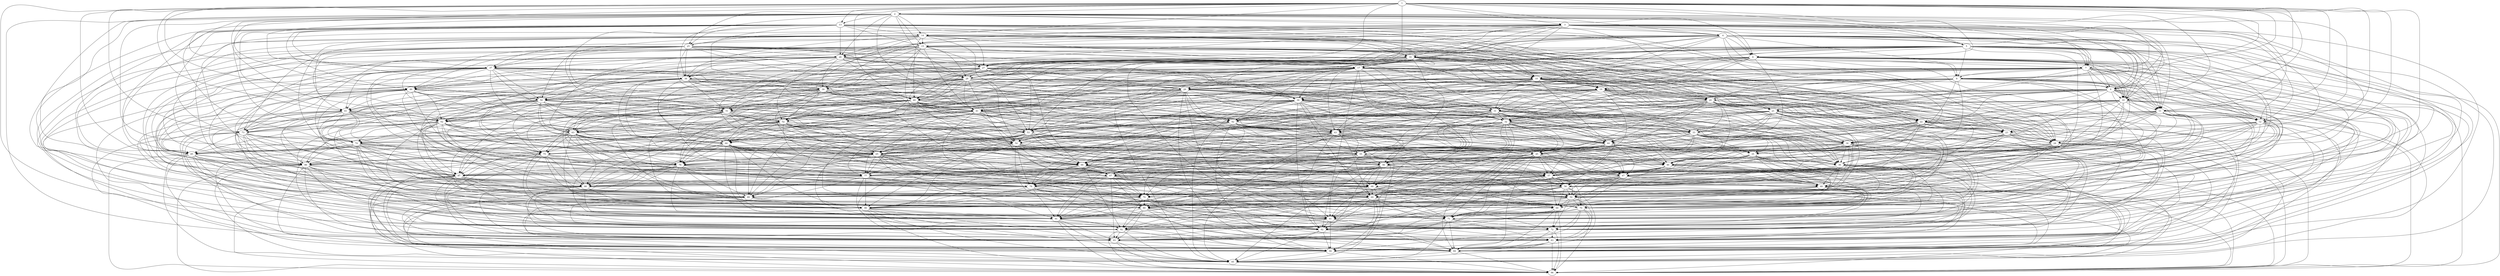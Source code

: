 digraph G {
1 [label="1"];
2 [label="2"];
3 [label="3"];
4 [label="4"];
5 [label="5"];
6 [label="6"];
7 [label="7"];
8 [label="8"];
9 [label="9"];
10 [label="10"];
11 [label="11"];
12 [label="12"];
13 [label="13"];
14 [label="14"];
15 [label="15"];
16 [label="16"];
17 [label="17"];
18 [label="18"];
19 [label="19"];
20 [label="20"];
21 [label="21"];
22 [label="22"];
23 [label="23"];
24 [label="24"];
25 [label="25"];
26 [label="26"];
27 [label="27"];
28 [label="28"];
29 [label="29"];
30 [label="30"];
31 [label="31"];
32 [label="32"];
33 [label="33"];
34 [label="34"];
35 [label="35"];
36 [label="36"];
37 [label="37"];
38 [label="38"];
39 [label="39"];
40 [label="40"];
41 [label="41"];
42 [label="42"];
43 [label="43"];
44 [label="44"];
45 [label="45"];
46 [label="46"];
47 [label="47"];
48 [label="48"];
49 [label="49"];
50 [label="50"];
51 [label="51"];
52 [label="52"];
53 [label="53"];
54 [label="54"];
55 [label="55"];
56 [label="56"];
57 [label="57"];
58 [label="58"];
59 [label="59"];
60 [label="60"];
61 [label="61"];
62 [label="62"];
63 [label="63"];
64 [label="64"];
65 [label="65"];
66 [label="66"];
67 [label="67"];
68 [label="68"];
69 [label="69"];
70 [label="70"];
71 [label="71"];
72 [label="72"];
73 [label="73"];
74 [label="74"];
75 [label="75"];
76 [label="76"];
77 [label="77"];
78 [label="78"];
79 [label="79"];
80 [label="80"];
81 [label="81"];
82 [label="82"];
83 [label="83"];
84 [label="84"];
85 [label="85"];
86 [label="86"];
87 [label="87"];
88 [label="88"];
89 [label="89"];
90 [label="90"];
91 [label="91"];
92 [label="92"];
93 [label="93"];
94 [label="94"];
95 [label="95"];
96 [label="96"];
1 -> 14;
1 -> 27;
1 -> 40;
1 -> 53;
1 -> 66;
1 -> 79;
1 -> 92;
1 -> 2;
1 -> 3;
1 -> 4;
1 -> 5;
1 -> 6;
1 -> 7;
1 -> 8;
1 -> 9;
1 -> 10;
1 -> 11;
1 -> 12;
1 -> 13;
1 -> 25;
1 -> 37;
1 -> 49;
1 -> 61;
1 -> 73;
1 -> 85;
2 -> 15;
2 -> 28;
2 -> 41;
2 -> 54;
2 -> 67;
2 -> 80;
2 -> 93;
2 -> 13;
2 -> 3;
2 -> 4;
2 -> 5;
2 -> 6;
2 -> 7;
2 -> 8;
2 -> 9;
2 -> 10;
2 -> 11;
2 -> 12;
2 -> 14;
2 -> 26;
2 -> 38;
2 -> 50;
2 -> 62;
2 -> 74;
2 -> 86;
3 -> 16;
3 -> 29;
3 -> 42;
3 -> 55;
3 -> 68;
3 -> 81;
3 -> 94;
3 -> 14;
3 -> 25;
3 -> 4;
3 -> 5;
3 -> 6;
3 -> 7;
3 -> 8;
3 -> 9;
3 -> 10;
3 -> 11;
3 -> 12;
3 -> 15;
3 -> 27;
3 -> 39;
3 -> 51;
3 -> 63;
3 -> 75;
3 -> 87;
4 -> 17;
4 -> 30;
4 -> 43;
4 -> 56;
4 -> 69;
4 -> 82;
4 -> 95;
4 -> 15;
4 -> 26;
4 -> 37;
4 -> 5;
4 -> 6;
4 -> 7;
4 -> 8;
4 -> 9;
4 -> 10;
4 -> 11;
4 -> 12;
4 -> 16;
4 -> 28;
4 -> 40;
4 -> 52;
4 -> 64;
4 -> 76;
4 -> 88;
5 -> 18;
5 -> 31;
5 -> 44;
5 -> 57;
5 -> 70;
5 -> 83;
5 -> 96;
5 -> 16;
5 -> 27;
5 -> 38;
5 -> 49;
5 -> 6;
5 -> 7;
5 -> 8;
5 -> 9;
5 -> 10;
5 -> 11;
5 -> 12;
5 -> 17;
5 -> 29;
5 -> 41;
5 -> 53;
5 -> 65;
5 -> 77;
5 -> 89;
6 -> 19;
6 -> 32;
6 -> 45;
6 -> 58;
6 -> 71;
6 -> 84;
6 -> 17;
6 -> 28;
6 -> 39;
6 -> 50;
6 -> 61;
6 -> 7;
6 -> 8;
6 -> 9;
6 -> 10;
6 -> 11;
6 -> 12;
6 -> 18;
6 -> 30;
6 -> 42;
6 -> 54;
6 -> 66;
6 -> 78;
6 -> 90;
7 -> 20;
7 -> 33;
7 -> 46;
7 -> 59;
7 -> 72;
7 -> 18;
7 -> 29;
7 -> 40;
7 -> 51;
7 -> 62;
7 -> 73;
7 -> 8;
7 -> 9;
7 -> 10;
7 -> 11;
7 -> 12;
7 -> 19;
7 -> 31;
7 -> 43;
7 -> 55;
7 -> 67;
7 -> 79;
7 -> 91;
8 -> 21;
8 -> 34;
8 -> 47;
8 -> 60;
8 -> 19;
8 -> 30;
8 -> 41;
8 -> 52;
8 -> 63;
8 -> 74;
8 -> 85;
8 -> 9;
8 -> 10;
8 -> 11;
8 -> 12;
8 -> 20;
8 -> 32;
8 -> 44;
8 -> 56;
8 -> 68;
8 -> 80;
8 -> 92;
9 -> 22;
9 -> 35;
9 -> 48;
9 -> 20;
9 -> 31;
9 -> 42;
9 -> 53;
9 -> 64;
9 -> 75;
9 -> 86;
9 -> 10;
9 -> 11;
9 -> 12;
9 -> 21;
9 -> 33;
9 -> 45;
9 -> 57;
9 -> 69;
9 -> 81;
9 -> 93;
10 -> 23;
10 -> 36;
10 -> 21;
10 -> 32;
10 -> 43;
10 -> 54;
10 -> 65;
10 -> 76;
10 -> 87;
10 -> 11;
10 -> 12;
10 -> 22;
10 -> 34;
10 -> 46;
10 -> 58;
10 -> 70;
10 -> 82;
10 -> 94;
11 -> 24;
11 -> 22;
11 -> 33;
11 -> 44;
11 -> 55;
11 -> 66;
11 -> 77;
11 -> 88;
11 -> 12;
11 -> 23;
11 -> 35;
11 -> 47;
11 -> 59;
11 -> 71;
11 -> 83;
11 -> 95;
12 -> 23;
12 -> 34;
12 -> 45;
12 -> 56;
12 -> 67;
12 -> 78;
12 -> 89;
12 -> 24;
12 -> 36;
12 -> 48;
12 -> 60;
12 -> 72;
12 -> 84;
12 -> 96;
13 -> 26;
13 -> 39;
13 -> 52;
13 -> 65;
13 -> 78;
13 -> 91;
13 -> 14;
13 -> 15;
13 -> 16;
13 -> 17;
13 -> 18;
13 -> 19;
13 -> 20;
13 -> 21;
13 -> 22;
13 -> 23;
13 -> 24;
13 -> 25;
13 -> 37;
13 -> 49;
13 -> 61;
13 -> 73;
13 -> 85;
14 -> 27;
14 -> 40;
14 -> 53;
14 -> 66;
14 -> 79;
14 -> 92;
14 -> 25;
14 -> 15;
14 -> 16;
14 -> 17;
14 -> 18;
14 -> 19;
14 -> 20;
14 -> 21;
14 -> 22;
14 -> 23;
14 -> 24;
14 -> 26;
14 -> 38;
14 -> 50;
14 -> 62;
14 -> 74;
14 -> 86;
15 -> 28;
15 -> 41;
15 -> 54;
15 -> 67;
15 -> 80;
15 -> 93;
15 -> 26;
15 -> 37;
15 -> 16;
15 -> 17;
15 -> 18;
15 -> 19;
15 -> 20;
15 -> 21;
15 -> 22;
15 -> 23;
15 -> 24;
15 -> 27;
15 -> 39;
15 -> 51;
15 -> 63;
15 -> 75;
15 -> 87;
16 -> 29;
16 -> 42;
16 -> 55;
16 -> 68;
16 -> 81;
16 -> 94;
16 -> 27;
16 -> 38;
16 -> 49;
16 -> 17;
16 -> 18;
16 -> 19;
16 -> 20;
16 -> 21;
16 -> 22;
16 -> 23;
16 -> 24;
16 -> 28;
16 -> 40;
16 -> 52;
16 -> 64;
16 -> 76;
16 -> 88;
17 -> 30;
17 -> 43;
17 -> 56;
17 -> 69;
17 -> 82;
17 -> 95;
17 -> 28;
17 -> 39;
17 -> 50;
17 -> 61;
17 -> 18;
17 -> 19;
17 -> 20;
17 -> 21;
17 -> 22;
17 -> 23;
17 -> 24;
17 -> 29;
17 -> 41;
17 -> 53;
17 -> 65;
17 -> 77;
17 -> 89;
18 -> 31;
18 -> 44;
18 -> 57;
18 -> 70;
18 -> 83;
18 -> 96;
18 -> 29;
18 -> 40;
18 -> 51;
18 -> 62;
18 -> 73;
18 -> 19;
18 -> 20;
18 -> 21;
18 -> 22;
18 -> 23;
18 -> 24;
18 -> 30;
18 -> 42;
18 -> 54;
18 -> 66;
18 -> 78;
18 -> 90;
19 -> 32;
19 -> 45;
19 -> 58;
19 -> 71;
19 -> 84;
19 -> 30;
19 -> 41;
19 -> 52;
19 -> 63;
19 -> 74;
19 -> 85;
19 -> 20;
19 -> 21;
19 -> 22;
19 -> 23;
19 -> 24;
19 -> 31;
19 -> 43;
19 -> 55;
19 -> 67;
19 -> 79;
19 -> 91;
20 -> 33;
20 -> 46;
20 -> 59;
20 -> 72;
20 -> 31;
20 -> 42;
20 -> 53;
20 -> 64;
20 -> 75;
20 -> 86;
20 -> 21;
20 -> 22;
20 -> 23;
20 -> 24;
20 -> 32;
20 -> 44;
20 -> 56;
20 -> 68;
20 -> 80;
20 -> 92;
21 -> 34;
21 -> 47;
21 -> 60;
21 -> 32;
21 -> 43;
21 -> 54;
21 -> 65;
21 -> 76;
21 -> 87;
21 -> 22;
21 -> 23;
21 -> 24;
21 -> 33;
21 -> 45;
21 -> 57;
21 -> 69;
21 -> 81;
21 -> 93;
22 -> 35;
22 -> 48;
22 -> 33;
22 -> 44;
22 -> 55;
22 -> 66;
22 -> 77;
22 -> 88;
22 -> 23;
22 -> 24;
22 -> 34;
22 -> 46;
22 -> 58;
22 -> 70;
22 -> 82;
22 -> 94;
23 -> 36;
23 -> 34;
23 -> 45;
23 -> 56;
23 -> 67;
23 -> 78;
23 -> 89;
23 -> 24;
23 -> 35;
23 -> 47;
23 -> 59;
23 -> 71;
23 -> 83;
23 -> 95;
24 -> 35;
24 -> 46;
24 -> 57;
24 -> 68;
24 -> 79;
24 -> 90;
24 -> 36;
24 -> 48;
24 -> 60;
24 -> 72;
24 -> 84;
24 -> 96;
25 -> 38;
25 -> 51;
25 -> 64;
25 -> 77;
25 -> 90;
25 -> 26;
25 -> 27;
25 -> 28;
25 -> 29;
25 -> 30;
25 -> 31;
25 -> 32;
25 -> 33;
25 -> 34;
25 -> 35;
25 -> 36;
25 -> 37;
25 -> 49;
25 -> 61;
25 -> 73;
25 -> 85;
26 -> 39;
26 -> 52;
26 -> 65;
26 -> 78;
26 -> 91;
26 -> 37;
26 -> 27;
26 -> 28;
26 -> 29;
26 -> 30;
26 -> 31;
26 -> 32;
26 -> 33;
26 -> 34;
26 -> 35;
26 -> 36;
26 -> 38;
26 -> 50;
26 -> 62;
26 -> 74;
26 -> 86;
27 -> 40;
27 -> 53;
27 -> 66;
27 -> 79;
27 -> 92;
27 -> 38;
27 -> 49;
27 -> 28;
27 -> 29;
27 -> 30;
27 -> 31;
27 -> 32;
27 -> 33;
27 -> 34;
27 -> 35;
27 -> 36;
27 -> 39;
27 -> 51;
27 -> 63;
27 -> 75;
27 -> 87;
28 -> 41;
28 -> 54;
28 -> 67;
28 -> 80;
28 -> 93;
28 -> 39;
28 -> 50;
28 -> 61;
28 -> 29;
28 -> 30;
28 -> 31;
28 -> 32;
28 -> 33;
28 -> 34;
28 -> 35;
28 -> 36;
28 -> 40;
28 -> 52;
28 -> 64;
28 -> 76;
28 -> 88;
29 -> 42;
29 -> 55;
29 -> 68;
29 -> 81;
29 -> 94;
29 -> 40;
29 -> 51;
29 -> 62;
29 -> 73;
29 -> 30;
29 -> 31;
29 -> 32;
29 -> 33;
29 -> 34;
29 -> 35;
29 -> 36;
29 -> 41;
29 -> 53;
29 -> 65;
29 -> 77;
29 -> 89;
30 -> 43;
30 -> 56;
30 -> 69;
30 -> 82;
30 -> 95;
30 -> 41;
30 -> 52;
30 -> 63;
30 -> 74;
30 -> 85;
30 -> 31;
30 -> 32;
30 -> 33;
30 -> 34;
30 -> 35;
30 -> 36;
30 -> 42;
30 -> 54;
30 -> 66;
30 -> 78;
30 -> 90;
31 -> 44;
31 -> 57;
31 -> 70;
31 -> 83;
31 -> 96;
31 -> 42;
31 -> 53;
31 -> 64;
31 -> 75;
31 -> 86;
31 -> 32;
31 -> 33;
31 -> 34;
31 -> 35;
31 -> 36;
31 -> 43;
31 -> 55;
31 -> 67;
31 -> 79;
31 -> 91;
32 -> 45;
32 -> 58;
32 -> 71;
32 -> 84;
32 -> 43;
32 -> 54;
32 -> 65;
32 -> 76;
32 -> 87;
32 -> 33;
32 -> 34;
32 -> 35;
32 -> 36;
32 -> 44;
32 -> 56;
32 -> 68;
32 -> 80;
32 -> 92;
33 -> 46;
33 -> 59;
33 -> 72;
33 -> 44;
33 -> 55;
33 -> 66;
33 -> 77;
33 -> 88;
33 -> 34;
33 -> 35;
33 -> 36;
33 -> 45;
33 -> 57;
33 -> 69;
33 -> 81;
33 -> 93;
34 -> 47;
34 -> 60;
34 -> 45;
34 -> 56;
34 -> 67;
34 -> 78;
34 -> 89;
34 -> 35;
34 -> 36;
34 -> 46;
34 -> 58;
34 -> 70;
34 -> 82;
34 -> 94;
35 -> 48;
35 -> 46;
35 -> 57;
35 -> 68;
35 -> 79;
35 -> 90;
35 -> 36;
35 -> 47;
35 -> 59;
35 -> 71;
35 -> 83;
35 -> 95;
36 -> 47;
36 -> 58;
36 -> 69;
36 -> 80;
36 -> 91;
36 -> 48;
36 -> 60;
36 -> 72;
36 -> 84;
36 -> 96;
37 -> 50;
37 -> 63;
37 -> 76;
37 -> 89;
37 -> 38;
37 -> 39;
37 -> 40;
37 -> 41;
37 -> 42;
37 -> 43;
37 -> 44;
37 -> 45;
37 -> 46;
37 -> 47;
37 -> 48;
37 -> 49;
37 -> 61;
37 -> 73;
37 -> 85;
38 -> 51;
38 -> 64;
38 -> 77;
38 -> 90;
38 -> 49;
38 -> 39;
38 -> 40;
38 -> 41;
38 -> 42;
38 -> 43;
38 -> 44;
38 -> 45;
38 -> 46;
38 -> 47;
38 -> 48;
38 -> 50;
38 -> 62;
38 -> 74;
38 -> 86;
39 -> 52;
39 -> 65;
39 -> 78;
39 -> 91;
39 -> 50;
39 -> 61;
39 -> 40;
39 -> 41;
39 -> 42;
39 -> 43;
39 -> 44;
39 -> 45;
39 -> 46;
39 -> 47;
39 -> 48;
39 -> 51;
39 -> 63;
39 -> 75;
39 -> 87;
40 -> 53;
40 -> 66;
40 -> 79;
40 -> 92;
40 -> 51;
40 -> 62;
40 -> 73;
40 -> 41;
40 -> 42;
40 -> 43;
40 -> 44;
40 -> 45;
40 -> 46;
40 -> 47;
40 -> 48;
40 -> 52;
40 -> 64;
40 -> 76;
40 -> 88;
41 -> 54;
41 -> 67;
41 -> 80;
41 -> 93;
41 -> 52;
41 -> 63;
41 -> 74;
41 -> 85;
41 -> 42;
41 -> 43;
41 -> 44;
41 -> 45;
41 -> 46;
41 -> 47;
41 -> 48;
41 -> 53;
41 -> 65;
41 -> 77;
41 -> 89;
42 -> 55;
42 -> 68;
42 -> 81;
42 -> 94;
42 -> 53;
42 -> 64;
42 -> 75;
42 -> 86;
42 -> 43;
42 -> 44;
42 -> 45;
42 -> 46;
42 -> 47;
42 -> 48;
42 -> 54;
42 -> 66;
42 -> 78;
42 -> 90;
43 -> 56;
43 -> 69;
43 -> 82;
43 -> 95;
43 -> 54;
43 -> 65;
43 -> 76;
43 -> 87;
43 -> 44;
43 -> 45;
43 -> 46;
43 -> 47;
43 -> 48;
43 -> 55;
43 -> 67;
43 -> 79;
43 -> 91;
44 -> 57;
44 -> 70;
44 -> 83;
44 -> 96;
44 -> 55;
44 -> 66;
44 -> 77;
44 -> 88;
44 -> 45;
44 -> 46;
44 -> 47;
44 -> 48;
44 -> 56;
44 -> 68;
44 -> 80;
44 -> 92;
45 -> 58;
45 -> 71;
45 -> 84;
45 -> 56;
45 -> 67;
45 -> 78;
45 -> 89;
45 -> 46;
45 -> 47;
45 -> 48;
45 -> 57;
45 -> 69;
45 -> 81;
45 -> 93;
46 -> 59;
46 -> 72;
46 -> 57;
46 -> 68;
46 -> 79;
46 -> 90;
46 -> 47;
46 -> 48;
46 -> 58;
46 -> 70;
46 -> 82;
46 -> 94;
47 -> 60;
47 -> 58;
47 -> 69;
47 -> 80;
47 -> 91;
47 -> 48;
47 -> 59;
47 -> 71;
47 -> 83;
47 -> 95;
48 -> 59;
48 -> 70;
48 -> 81;
48 -> 92;
48 -> 60;
48 -> 72;
48 -> 84;
48 -> 96;
49 -> 62;
49 -> 75;
49 -> 88;
49 -> 50;
49 -> 51;
49 -> 52;
49 -> 53;
49 -> 54;
49 -> 55;
49 -> 56;
49 -> 57;
49 -> 58;
49 -> 59;
49 -> 60;
49 -> 61;
49 -> 73;
49 -> 85;
50 -> 63;
50 -> 76;
50 -> 89;
50 -> 61;
50 -> 51;
50 -> 52;
50 -> 53;
50 -> 54;
50 -> 55;
50 -> 56;
50 -> 57;
50 -> 58;
50 -> 59;
50 -> 60;
50 -> 62;
50 -> 74;
50 -> 86;
51 -> 64;
51 -> 77;
51 -> 90;
51 -> 62;
51 -> 73;
51 -> 52;
51 -> 53;
51 -> 54;
51 -> 55;
51 -> 56;
51 -> 57;
51 -> 58;
51 -> 59;
51 -> 60;
51 -> 63;
51 -> 75;
51 -> 87;
52 -> 65;
52 -> 78;
52 -> 91;
52 -> 63;
52 -> 74;
52 -> 85;
52 -> 53;
52 -> 54;
52 -> 55;
52 -> 56;
52 -> 57;
52 -> 58;
52 -> 59;
52 -> 60;
52 -> 64;
52 -> 76;
52 -> 88;
53 -> 66;
53 -> 79;
53 -> 92;
53 -> 64;
53 -> 75;
53 -> 86;
53 -> 54;
53 -> 55;
53 -> 56;
53 -> 57;
53 -> 58;
53 -> 59;
53 -> 60;
53 -> 65;
53 -> 77;
53 -> 89;
54 -> 67;
54 -> 80;
54 -> 93;
54 -> 65;
54 -> 76;
54 -> 87;
54 -> 55;
54 -> 56;
54 -> 57;
54 -> 58;
54 -> 59;
54 -> 60;
54 -> 66;
54 -> 78;
54 -> 90;
55 -> 68;
55 -> 81;
55 -> 94;
55 -> 66;
55 -> 77;
55 -> 88;
55 -> 56;
55 -> 57;
55 -> 58;
55 -> 59;
55 -> 60;
55 -> 67;
55 -> 79;
55 -> 91;
56 -> 69;
56 -> 82;
56 -> 95;
56 -> 67;
56 -> 78;
56 -> 89;
56 -> 57;
56 -> 58;
56 -> 59;
56 -> 60;
56 -> 68;
56 -> 80;
56 -> 92;
57 -> 70;
57 -> 83;
57 -> 96;
57 -> 68;
57 -> 79;
57 -> 90;
57 -> 58;
57 -> 59;
57 -> 60;
57 -> 69;
57 -> 81;
57 -> 93;
58 -> 71;
58 -> 84;
58 -> 69;
58 -> 80;
58 -> 91;
58 -> 59;
58 -> 60;
58 -> 70;
58 -> 82;
58 -> 94;
59 -> 72;
59 -> 70;
59 -> 81;
59 -> 92;
59 -> 60;
59 -> 71;
59 -> 83;
59 -> 95;
60 -> 71;
60 -> 82;
60 -> 93;
60 -> 72;
60 -> 84;
60 -> 96;
61 -> 74;
61 -> 87;
61 -> 62;
61 -> 63;
61 -> 64;
61 -> 65;
61 -> 66;
61 -> 67;
61 -> 68;
61 -> 69;
61 -> 70;
61 -> 71;
61 -> 72;
61 -> 73;
61 -> 85;
62 -> 75;
62 -> 88;
62 -> 73;
62 -> 63;
62 -> 64;
62 -> 65;
62 -> 66;
62 -> 67;
62 -> 68;
62 -> 69;
62 -> 70;
62 -> 71;
62 -> 72;
62 -> 74;
62 -> 86;
63 -> 76;
63 -> 89;
63 -> 74;
63 -> 85;
63 -> 64;
63 -> 65;
63 -> 66;
63 -> 67;
63 -> 68;
63 -> 69;
63 -> 70;
63 -> 71;
63 -> 72;
63 -> 75;
63 -> 87;
64 -> 77;
64 -> 90;
64 -> 75;
64 -> 86;
64 -> 65;
64 -> 66;
64 -> 67;
64 -> 68;
64 -> 69;
64 -> 70;
64 -> 71;
64 -> 72;
64 -> 76;
64 -> 88;
65 -> 78;
65 -> 91;
65 -> 76;
65 -> 87;
65 -> 66;
65 -> 67;
65 -> 68;
65 -> 69;
65 -> 70;
65 -> 71;
65 -> 72;
65 -> 77;
65 -> 89;
66 -> 79;
66 -> 92;
66 -> 77;
66 -> 88;
66 -> 67;
66 -> 68;
66 -> 69;
66 -> 70;
66 -> 71;
66 -> 72;
66 -> 78;
66 -> 90;
67 -> 80;
67 -> 93;
67 -> 78;
67 -> 89;
67 -> 68;
67 -> 69;
67 -> 70;
67 -> 71;
67 -> 72;
67 -> 79;
67 -> 91;
68 -> 81;
68 -> 94;
68 -> 79;
68 -> 90;
68 -> 69;
68 -> 70;
68 -> 71;
68 -> 72;
68 -> 80;
68 -> 92;
69 -> 82;
69 -> 95;
69 -> 80;
69 -> 91;
69 -> 70;
69 -> 71;
69 -> 72;
69 -> 81;
69 -> 93;
70 -> 83;
70 -> 96;
70 -> 81;
70 -> 92;
70 -> 71;
70 -> 72;
70 -> 82;
70 -> 94;
71 -> 84;
71 -> 82;
71 -> 93;
71 -> 72;
71 -> 83;
71 -> 95;
72 -> 83;
72 -> 94;
72 -> 84;
72 -> 96;
73 -> 86;
73 -> 74;
73 -> 75;
73 -> 76;
73 -> 77;
73 -> 78;
73 -> 79;
73 -> 80;
73 -> 81;
73 -> 82;
73 -> 83;
73 -> 84;
73 -> 85;
74 -> 87;
74 -> 85;
74 -> 75;
74 -> 76;
74 -> 77;
74 -> 78;
74 -> 79;
74 -> 80;
74 -> 81;
74 -> 82;
74 -> 83;
74 -> 84;
74 -> 86;
75 -> 88;
75 -> 86;
75 -> 76;
75 -> 77;
75 -> 78;
75 -> 79;
75 -> 80;
75 -> 81;
75 -> 82;
75 -> 83;
75 -> 84;
75 -> 87;
76 -> 89;
76 -> 87;
76 -> 77;
76 -> 78;
76 -> 79;
76 -> 80;
76 -> 81;
76 -> 82;
76 -> 83;
76 -> 84;
76 -> 88;
77 -> 90;
77 -> 88;
77 -> 78;
77 -> 79;
77 -> 80;
77 -> 81;
77 -> 82;
77 -> 83;
77 -> 84;
77 -> 89;
78 -> 91;
78 -> 89;
78 -> 79;
78 -> 80;
78 -> 81;
78 -> 82;
78 -> 83;
78 -> 84;
78 -> 90;
79 -> 92;
79 -> 90;
79 -> 80;
79 -> 81;
79 -> 82;
79 -> 83;
79 -> 84;
79 -> 91;
80 -> 93;
80 -> 91;
80 -> 81;
80 -> 82;
80 -> 83;
80 -> 84;
80 -> 92;
81 -> 94;
81 -> 92;
81 -> 82;
81 -> 83;
81 -> 84;
81 -> 93;
82 -> 95;
82 -> 93;
82 -> 83;
82 -> 84;
82 -> 94;
83 -> 96;
83 -> 94;
83 -> 84;
83 -> 95;
84 -> 95;
84 -> 96;
85 -> 86;
85 -> 87;
85 -> 88;
85 -> 89;
85 -> 90;
85 -> 91;
85 -> 92;
85 -> 93;
85 -> 94;
85 -> 95;
85 -> 96;
86 -> 87;
86 -> 88;
86 -> 89;
86 -> 90;
86 -> 91;
86 -> 92;
86 -> 93;
86 -> 94;
86 -> 95;
86 -> 96;
87 -> 88;
87 -> 89;
87 -> 90;
87 -> 91;
87 -> 92;
87 -> 93;
87 -> 94;
87 -> 95;
87 -> 96;
88 -> 89;
88 -> 90;
88 -> 91;
88 -> 92;
88 -> 93;
88 -> 94;
88 -> 95;
88 -> 96;
89 -> 90;
89 -> 91;
89 -> 92;
89 -> 93;
89 -> 94;
89 -> 95;
89 -> 96;
90 -> 91;
90 -> 92;
90 -> 93;
90 -> 94;
90 -> 95;
90 -> 96;
91 -> 92;
91 -> 93;
91 -> 94;
91 -> 95;
91 -> 96;
92 -> 93;
92 -> 94;
92 -> 95;
92 -> 96;
93 -> 94;
93 -> 95;
93 -> 96;
94 -> 95;
94 -> 96;
95 -> 96;
}
